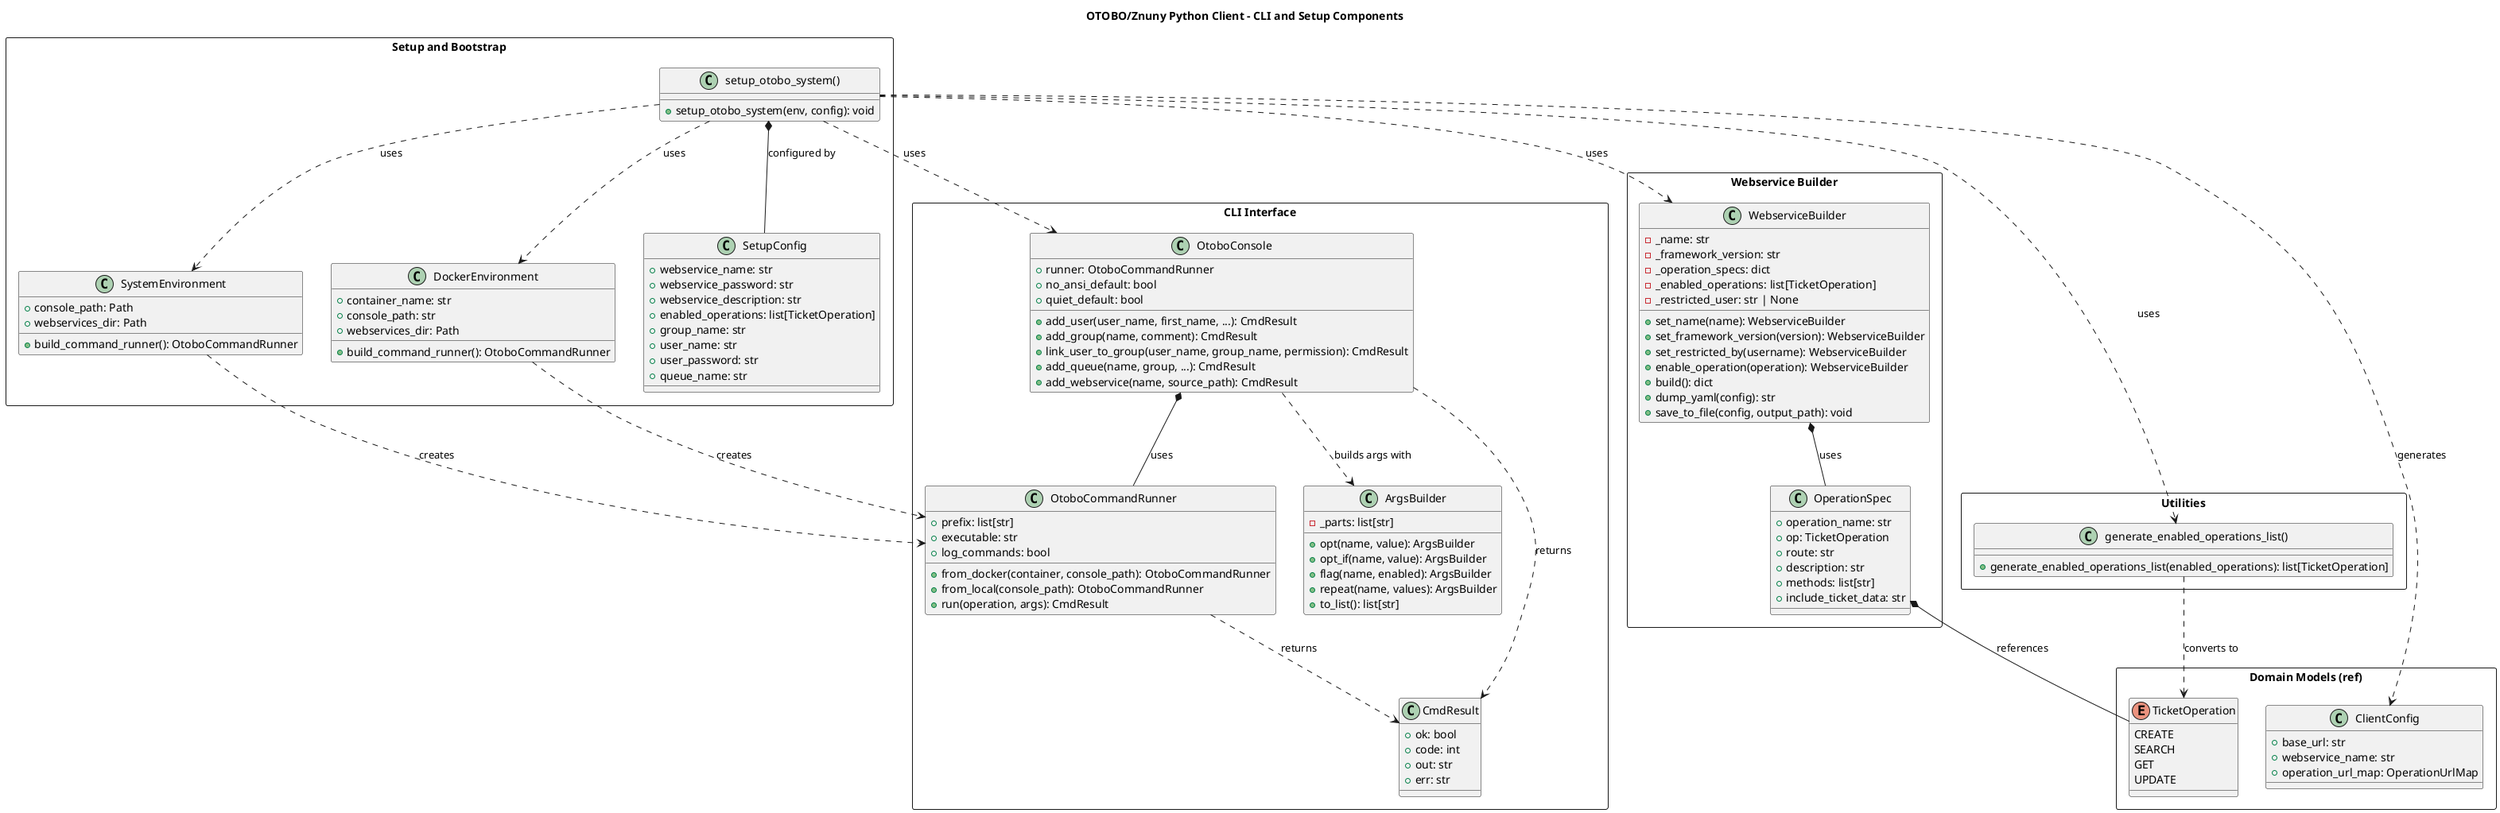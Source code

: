 @startuml OTOBO CLI and Setup Architecture


title OTOBO/Znuny Python Client - CLI and Setup Components

package "CLI Interface" <<Rectangle>> {
    class OtoboCommandRunner {
        + prefix: list[str]
        + executable: str
        + log_commands: bool

        + from_docker(container, console_path): OtoboCommandRunner
        + from_local(console_path): OtoboCommandRunner
        + run(operation, args): CmdResult
    }

    class OtoboConsole {
        + runner: OtoboCommandRunner
        + no_ansi_default: bool
        + quiet_default: bool

        + add_user(user_name, first_name, ...): CmdResult
        + add_group(name, comment): CmdResult
        + link_user_to_group(user_name, group_name, permission): CmdResult
        + add_queue(name, group, ...): CmdResult
        + add_webservice(name, source_path): CmdResult
    }

    class ArgsBuilder {
        - _parts: list[str]

        + opt(name, value): ArgsBuilder
        + opt_if(name, value): ArgsBuilder
        + flag(name, enabled): ArgsBuilder
        + repeat(name, values): ArgsBuilder
        + to_list(): list[str]
    }

    class CmdResult {
        + ok: bool
        + code: int
        + out: str
        + err: str
    }
}

package "Setup and Bootstrap" <<Rectangle>> {
    class SystemEnvironment {
        + console_path: Path
        + webservices_dir: Path

        + build_command_runner(): OtoboCommandRunner
    }

    class DockerEnvironment {
        + container_name: str
        + console_path: str
        + webservices_dir: Path

        + build_command_runner(): OtoboCommandRunner
    }

    class SetupConfig {
        + webservice_name: str
        + webservice_password: str
        + webservice_description: str
        + enabled_operations: list[TicketOperation]
        + group_name: str
        + user_name: str
        + user_password: str
        + queue_name: str
    }

    class "setup_otobo_system()" as setup_function {
        + setup_otobo_system(env, config): void
    }
}

package "Webservice Builder" <<Rectangle>> {
    class WebserviceBuilder {
        - _name: str
        - _framework_version: str
        - _operation_specs: dict
        - _enabled_operations: list[TicketOperation]
        - _restricted_user: str | None

        + set_name(name): WebserviceBuilder
        + set_framework_version(version): WebserviceBuilder
        + set_restricted_by(username): WebserviceBuilder
        + enable_operation(operation): WebserviceBuilder
        + build(): dict
        + dump_yaml(config): str
        + save_to_file(config, output_path): void
    }

    class OperationSpec {
        + operation_name: str
        + op: TicketOperation
        + route: str
        + description: str
        + methods: list[str]
        + include_ticket_data: str
    }
}

package "Utilities" <<Rectangle>> {
    class "generate_enabled_operations_list()" as ops_util {
        + generate_enabled_operations_list(enabled_operations): list[TicketOperation]
    }
}

package "Domain Models (ref)" <<Rectangle>> {
    enum TicketOperation {
        CREATE
        SEARCH
        GET
        UPDATE
    }

    class ClientConfig {
        + base_url: str
        + webservice_name: str
        + operation_url_map: OperationUrlMap
    }
}

' CLI relationships
OtoboConsole *-- OtoboCommandRunner : uses
OtoboConsole ..> ArgsBuilder : builds args with
OtoboCommandRunner ..> CmdResult : returns
OtoboConsole ..> CmdResult : returns

' Setup relationships
SystemEnvironment ..> OtoboCommandRunner : creates
DockerEnvironment ..> OtoboCommandRunner : creates
setup_function ..> SystemEnvironment : uses
setup_function ..> DockerEnvironment : uses
setup_function *-- SetupConfig : configured by
setup_function ..> OtoboConsole : uses
setup_function ..> WebserviceBuilder : uses

' Builder relationships
WebserviceBuilder *-- OperationSpec : uses
OperationSpec *-- TicketOperation : references

' Utilities
ops_util ..> TicketOperation : converts to
setup_function ..> ops_util : uses

' Config generation
setup_function ..> ClientConfig : generates

@enduml


